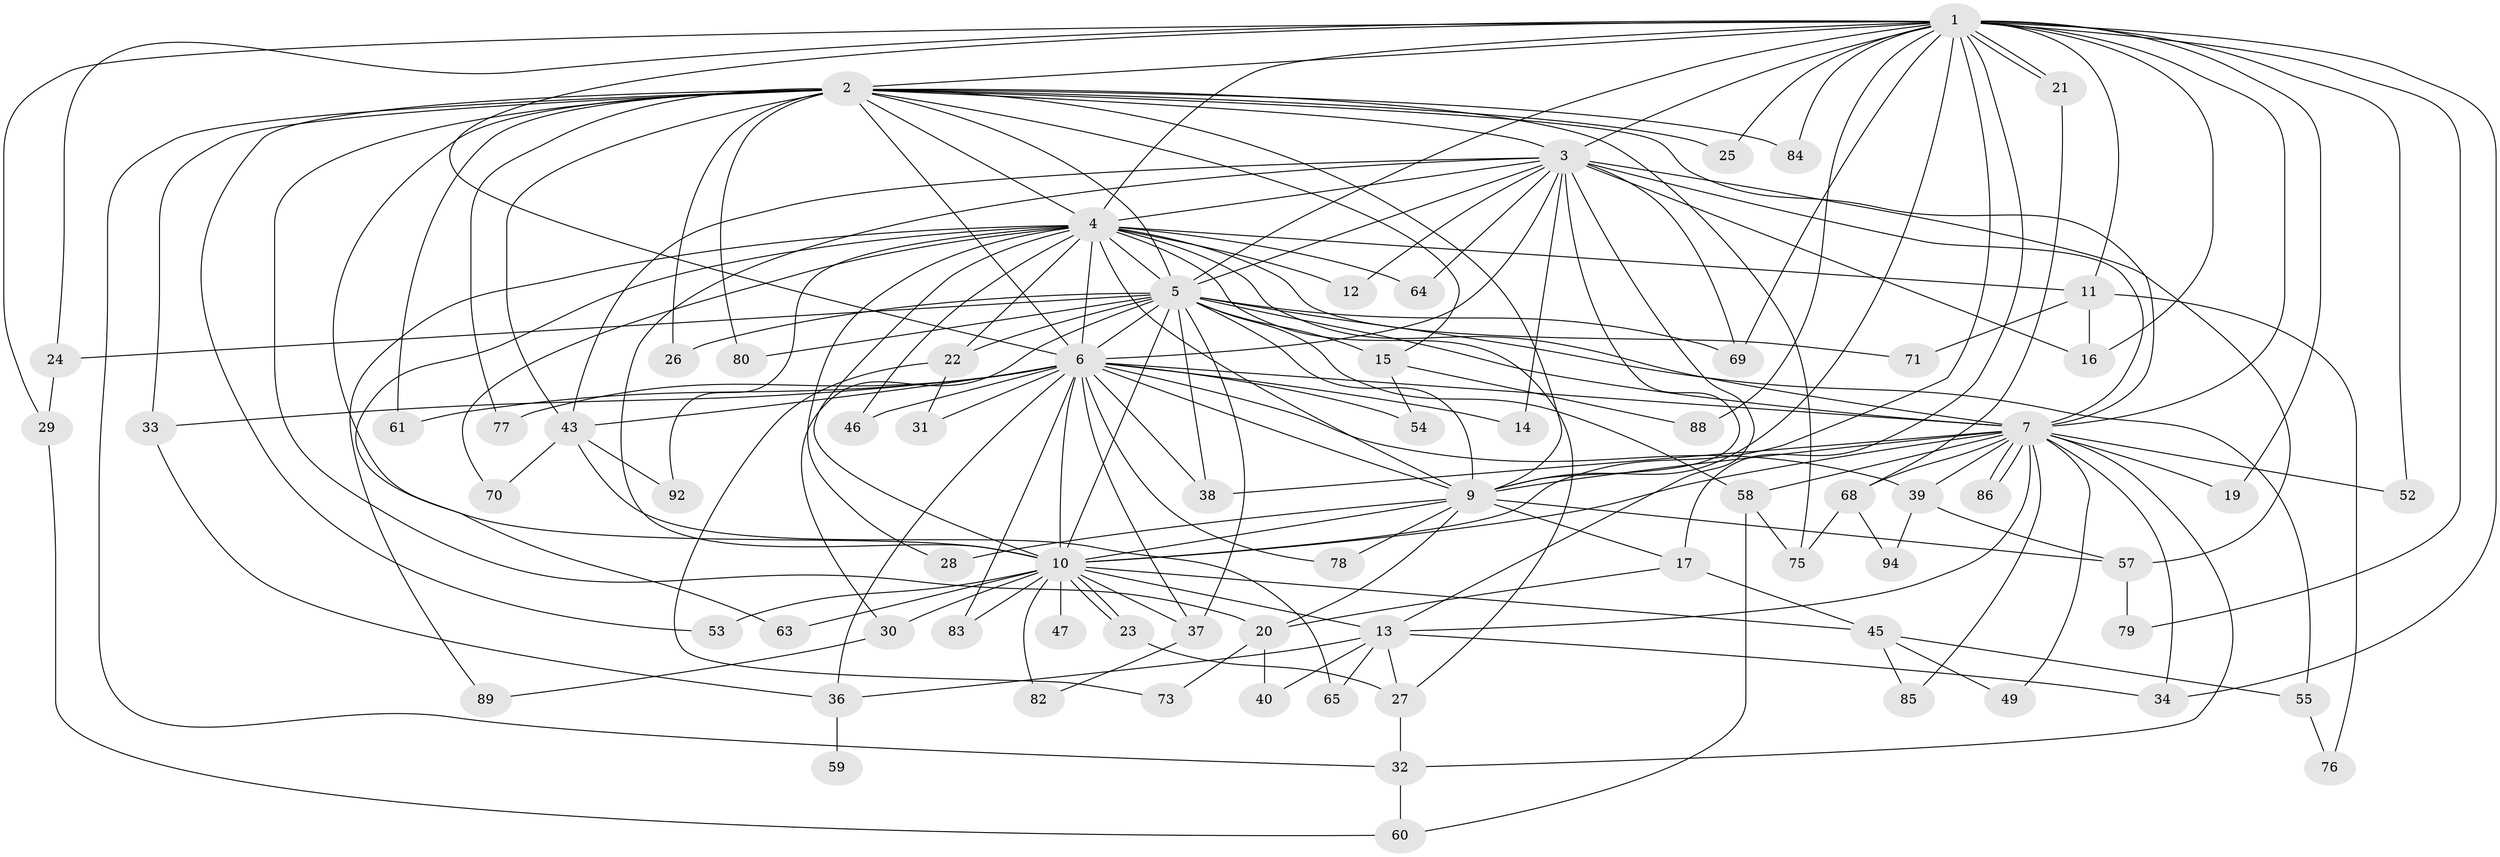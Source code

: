// Generated by graph-tools (version 1.1) at 2025/51/02/27/25 19:51:44]
// undirected, 74 vertices, 178 edges
graph export_dot {
graph [start="1"]
  node [color=gray90,style=filled];
  1 [super="+41"];
  2 [super="+18"];
  3 [super="+56"];
  4 [super="+93"];
  5 [super="+66"];
  6 [super="+67"];
  7 [super="+8"];
  9 [super="+50"];
  10 [super="+44"];
  11;
  12;
  13 [super="+35"];
  14;
  15;
  16 [super="+42"];
  17;
  19;
  20 [super="+87"];
  21;
  22;
  23;
  24;
  25;
  26;
  27 [super="+48"];
  28;
  29;
  30;
  31;
  32 [super="+95"];
  33;
  34;
  36 [super="+51"];
  37 [super="+74"];
  38;
  39;
  40;
  43 [super="+96"];
  45 [super="+90"];
  46;
  47;
  49;
  52;
  53;
  54;
  55;
  57 [super="+72"];
  58;
  59;
  60 [super="+62"];
  61;
  63;
  64;
  65;
  68;
  69 [super="+81"];
  70;
  71;
  73;
  75 [super="+91"];
  76;
  77;
  78;
  79;
  80;
  82;
  83;
  84;
  85;
  86;
  88;
  89;
  92;
  94;
  1 -- 2;
  1 -- 3;
  1 -- 4;
  1 -- 5;
  1 -- 6;
  1 -- 7 [weight=2];
  1 -- 9;
  1 -- 10;
  1 -- 11;
  1 -- 17;
  1 -- 19;
  1 -- 21;
  1 -- 21;
  1 -- 24;
  1 -- 25;
  1 -- 29;
  1 -- 52;
  1 -- 69;
  1 -- 79;
  1 -- 84;
  1 -- 88;
  1 -- 34;
  1 -- 16;
  2 -- 3;
  2 -- 4 [weight=2];
  2 -- 5;
  2 -- 6;
  2 -- 7 [weight=2];
  2 -- 9;
  2 -- 10 [weight=2];
  2 -- 15;
  2 -- 20;
  2 -- 25;
  2 -- 26;
  2 -- 32;
  2 -- 33;
  2 -- 43;
  2 -- 53;
  2 -- 61;
  2 -- 75;
  2 -- 77;
  2 -- 80;
  2 -- 84;
  3 -- 4 [weight=2];
  3 -- 5;
  3 -- 6;
  3 -- 7 [weight=2];
  3 -- 9;
  3 -- 10;
  3 -- 12;
  3 -- 13;
  3 -- 14;
  3 -- 16;
  3 -- 64;
  3 -- 69;
  3 -- 43;
  3 -- 57;
  4 -- 5;
  4 -- 6;
  4 -- 7 [weight=2];
  4 -- 9;
  4 -- 10 [weight=2];
  4 -- 11;
  4 -- 12;
  4 -- 22;
  4 -- 27;
  4 -- 28;
  4 -- 46;
  4 -- 63;
  4 -- 64;
  4 -- 70;
  4 -- 71;
  4 -- 89;
  4 -- 92;
  5 -- 6;
  5 -- 7 [weight=2];
  5 -- 9;
  5 -- 10;
  5 -- 15;
  5 -- 22;
  5 -- 24;
  5 -- 26;
  5 -- 30;
  5 -- 37;
  5 -- 38 [weight=2];
  5 -- 55;
  5 -- 58;
  5 -- 80;
  5 -- 69;
  6 -- 7 [weight=2];
  6 -- 9;
  6 -- 10;
  6 -- 14;
  6 -- 31;
  6 -- 33;
  6 -- 37;
  6 -- 39;
  6 -- 43;
  6 -- 46;
  6 -- 54;
  6 -- 61;
  6 -- 77;
  6 -- 78;
  6 -- 83;
  6 -- 38;
  6 -- 36;
  7 -- 9 [weight=2];
  7 -- 10 [weight=2];
  7 -- 32;
  7 -- 34;
  7 -- 52;
  7 -- 58;
  7 -- 68;
  7 -- 86;
  7 -- 86;
  7 -- 38;
  7 -- 39;
  7 -- 49;
  7 -- 19;
  7 -- 85;
  7 -- 13;
  9 -- 10 [weight=2];
  9 -- 17;
  9 -- 20;
  9 -- 28;
  9 -- 57;
  9 -- 78;
  10 -- 13;
  10 -- 23;
  10 -- 23;
  10 -- 30;
  10 -- 45 [weight=2];
  10 -- 47 [weight=2];
  10 -- 53;
  10 -- 63;
  10 -- 82;
  10 -- 83;
  10 -- 37;
  11 -- 16;
  11 -- 71;
  11 -- 76;
  13 -- 34;
  13 -- 36;
  13 -- 40;
  13 -- 65;
  13 -- 27;
  15 -- 54;
  15 -- 88;
  17 -- 20;
  17 -- 45;
  20 -- 40;
  20 -- 73;
  21 -- 68;
  22 -- 31;
  22 -- 73;
  23 -- 27;
  24 -- 29;
  27 -- 32;
  29 -- 60;
  30 -- 89;
  32 -- 60;
  33 -- 36;
  36 -- 59 [weight=2];
  37 -- 82;
  39 -- 57;
  39 -- 94;
  43 -- 65;
  43 -- 70;
  43 -- 92;
  45 -- 49;
  45 -- 55;
  45 -- 85;
  55 -- 76;
  57 -- 79;
  58 -- 60;
  58 -- 75;
  68 -- 75;
  68 -- 94;
}
